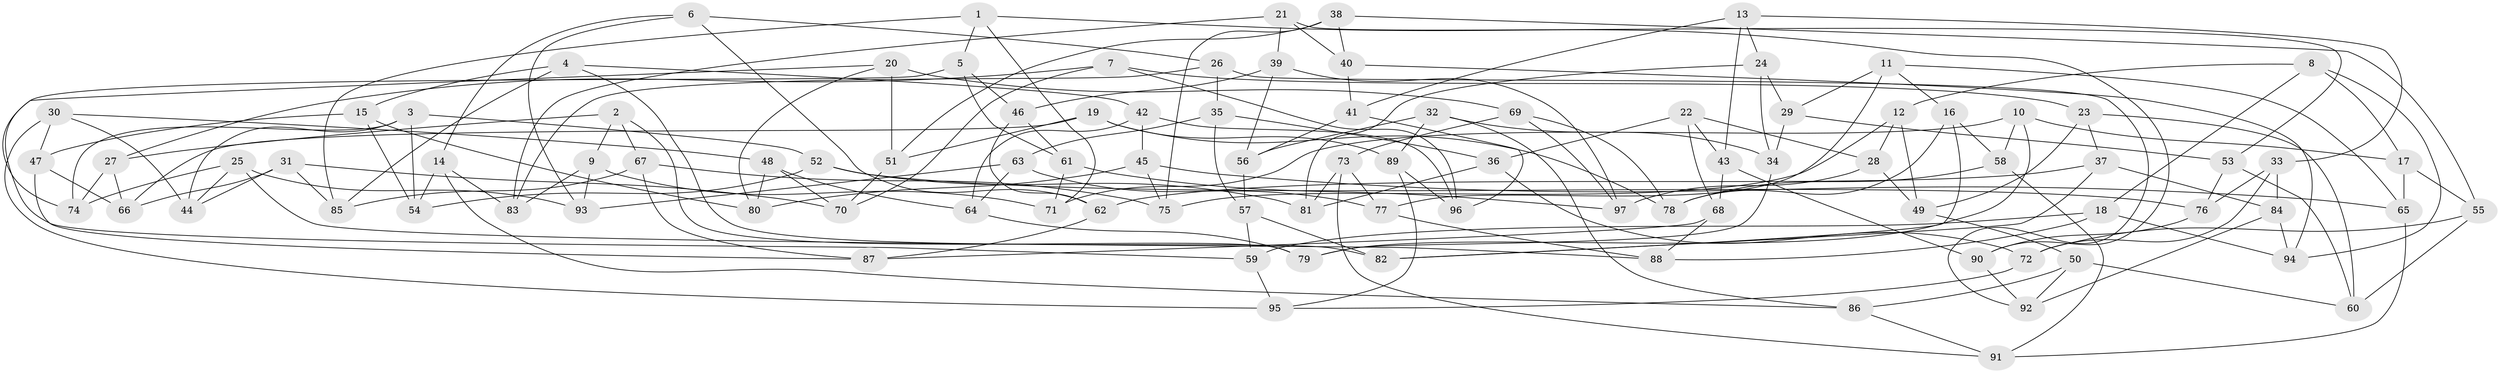 // coarse degree distribution, {6: 0.1724137931034483, 5: 0.034482758620689655, 4: 0.603448275862069, 3: 0.034482758620689655, 9: 0.017241379310344827, 10: 0.05172413793103448, 7: 0.05172413793103448, 8: 0.034482758620689655}
// Generated by graph-tools (version 1.1) at 2025/20/03/04/25 18:20:31]
// undirected, 97 vertices, 194 edges
graph export_dot {
graph [start="1"]
  node [color=gray90,style=filled];
  1;
  2;
  3;
  4;
  5;
  6;
  7;
  8;
  9;
  10;
  11;
  12;
  13;
  14;
  15;
  16;
  17;
  18;
  19;
  20;
  21;
  22;
  23;
  24;
  25;
  26;
  27;
  28;
  29;
  30;
  31;
  32;
  33;
  34;
  35;
  36;
  37;
  38;
  39;
  40;
  41;
  42;
  43;
  44;
  45;
  46;
  47;
  48;
  49;
  50;
  51;
  52;
  53;
  54;
  55;
  56;
  57;
  58;
  59;
  60;
  61;
  62;
  63;
  64;
  65;
  66;
  67;
  68;
  69;
  70;
  71;
  72;
  73;
  74;
  75;
  76;
  77;
  78;
  79;
  80;
  81;
  82;
  83;
  84;
  85;
  86;
  87;
  88;
  89;
  90;
  91;
  92;
  93;
  94;
  95;
  96;
  97;
  1 -- 5;
  1 -- 85;
  1 -- 71;
  1 -- 90;
  2 -- 79;
  2 -- 9;
  2 -- 67;
  2 -- 27;
  3 -- 74;
  3 -- 52;
  3 -- 54;
  3 -- 44;
  4 -- 42;
  4 -- 82;
  4 -- 85;
  4 -- 15;
  5 -- 46;
  5 -- 59;
  5 -- 61;
  6 -- 14;
  6 -- 93;
  6 -- 62;
  6 -- 26;
  7 -- 96;
  7 -- 23;
  7 -- 70;
  7 -- 27;
  8 -- 12;
  8 -- 94;
  8 -- 18;
  8 -- 17;
  9 -- 71;
  9 -- 93;
  9 -- 83;
  10 -- 17;
  10 -- 71;
  10 -- 79;
  10 -- 58;
  11 -- 65;
  11 -- 29;
  11 -- 16;
  11 -- 77;
  12 -- 75;
  12 -- 49;
  12 -- 28;
  13 -- 24;
  13 -- 33;
  13 -- 43;
  13 -- 41;
  14 -- 83;
  14 -- 86;
  14 -- 54;
  15 -- 80;
  15 -- 54;
  15 -- 47;
  16 -- 82;
  16 -- 58;
  16 -- 78;
  17 -- 65;
  17 -- 55;
  18 -- 59;
  18 -- 88;
  18 -- 94;
  19 -- 51;
  19 -- 89;
  19 -- 66;
  19 -- 78;
  20 -- 51;
  20 -- 74;
  20 -- 80;
  20 -- 69;
  21 -- 39;
  21 -- 40;
  21 -- 83;
  21 -- 53;
  22 -- 68;
  22 -- 28;
  22 -- 36;
  22 -- 43;
  23 -- 49;
  23 -- 37;
  23 -- 60;
  24 -- 29;
  24 -- 34;
  24 -- 81;
  25 -- 88;
  25 -- 93;
  25 -- 74;
  25 -- 44;
  26 -- 35;
  26 -- 92;
  26 -- 83;
  27 -- 74;
  27 -- 66;
  28 -- 97;
  28 -- 49;
  29 -- 34;
  29 -- 53;
  30 -- 44;
  30 -- 47;
  30 -- 95;
  30 -- 48;
  31 -- 44;
  31 -- 85;
  31 -- 66;
  31 -- 70;
  32 -- 89;
  32 -- 86;
  32 -- 34;
  32 -- 56;
  33 -- 84;
  33 -- 72;
  33 -- 76;
  34 -- 79;
  35 -- 57;
  35 -- 36;
  35 -- 63;
  36 -- 81;
  36 -- 72;
  37 -- 84;
  37 -- 82;
  37 -- 62;
  38 -- 55;
  38 -- 51;
  38 -- 75;
  38 -- 40;
  39 -- 46;
  39 -- 97;
  39 -- 56;
  40 -- 41;
  40 -- 94;
  41 -- 56;
  41 -- 96;
  42 -- 45;
  42 -- 64;
  42 -- 96;
  43 -- 68;
  43 -- 90;
  45 -- 65;
  45 -- 75;
  45 -- 80;
  46 -- 62;
  46 -- 61;
  47 -- 87;
  47 -- 66;
  48 -- 64;
  48 -- 70;
  48 -- 80;
  49 -- 50;
  50 -- 60;
  50 -- 86;
  50 -- 92;
  51 -- 70;
  52 -- 81;
  52 -- 54;
  52 -- 76;
  53 -- 76;
  53 -- 60;
  55 -- 60;
  55 -- 72;
  56 -- 57;
  57 -- 59;
  57 -- 82;
  58 -- 78;
  58 -- 91;
  59 -- 95;
  61 -- 71;
  61 -- 97;
  62 -- 87;
  63 -- 77;
  63 -- 64;
  63 -- 93;
  64 -- 79;
  65 -- 91;
  67 -- 87;
  67 -- 85;
  67 -- 75;
  68 -- 88;
  68 -- 87;
  69 -- 73;
  69 -- 97;
  69 -- 78;
  72 -- 95;
  73 -- 77;
  73 -- 91;
  73 -- 81;
  76 -- 90;
  77 -- 88;
  84 -- 94;
  84 -- 92;
  86 -- 91;
  89 -- 95;
  89 -- 96;
  90 -- 92;
}
